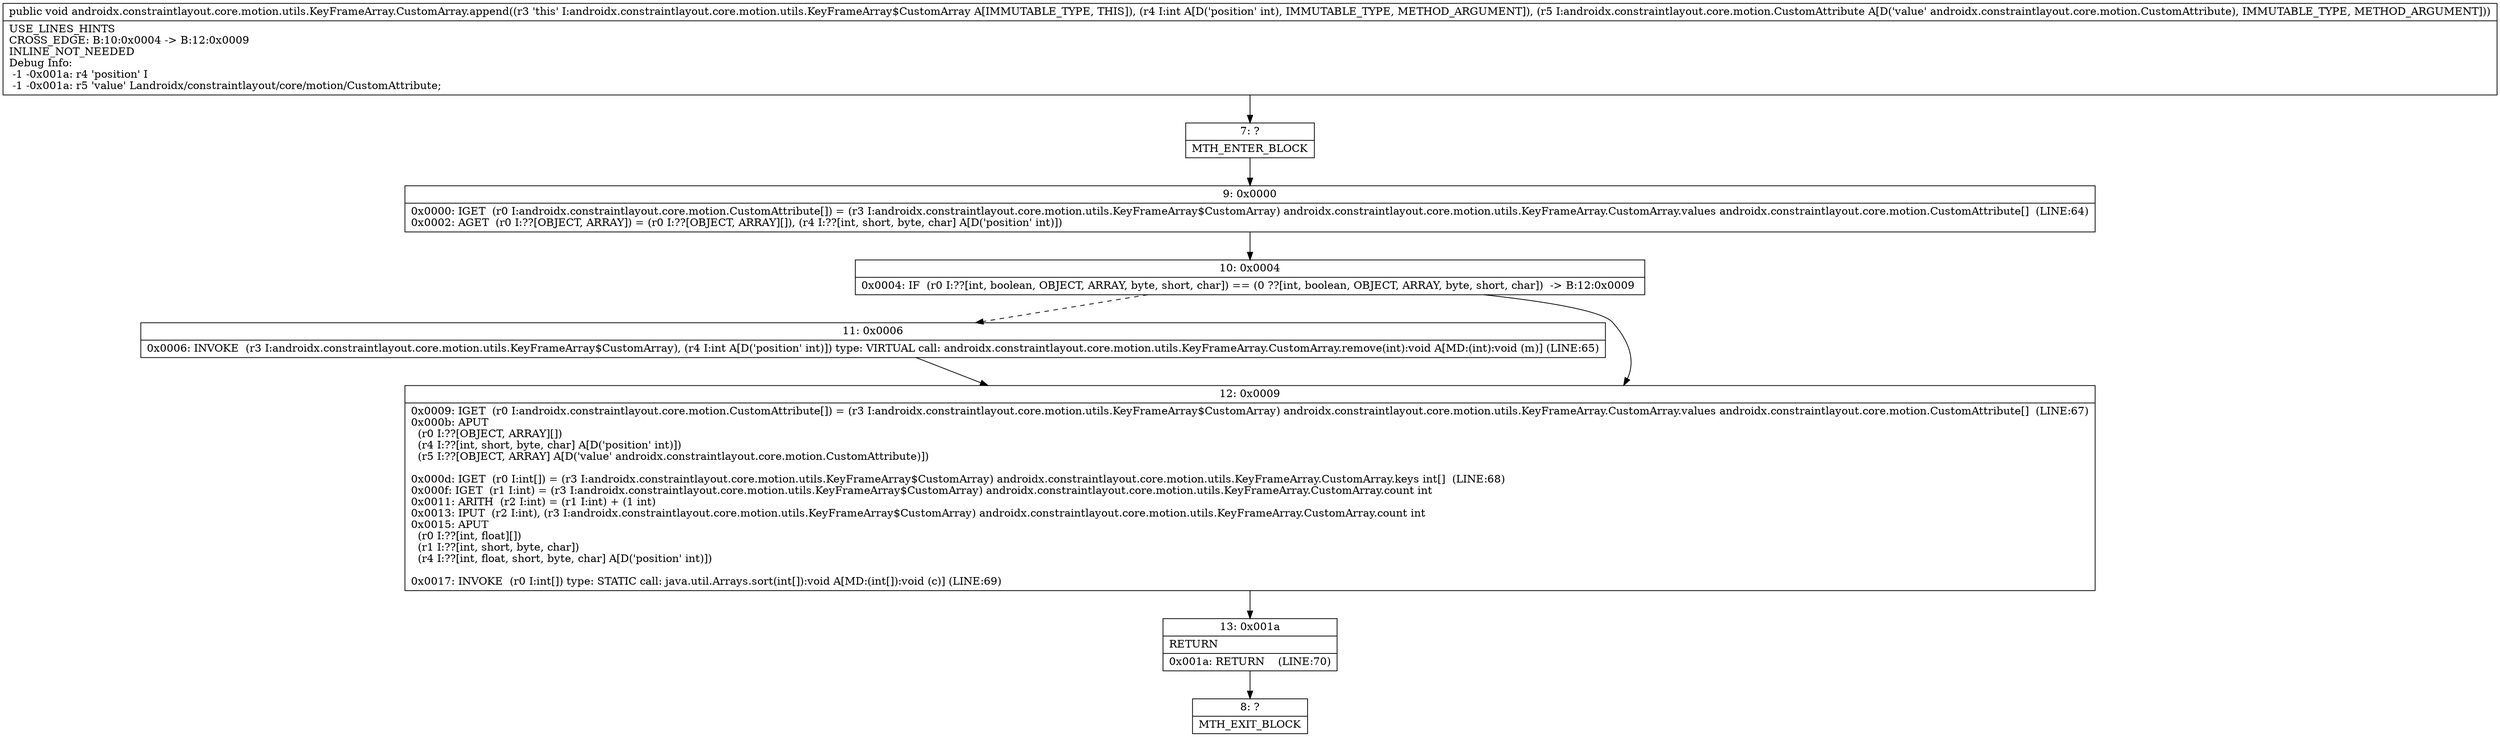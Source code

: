 digraph "CFG forandroidx.constraintlayout.core.motion.utils.KeyFrameArray.CustomArray.append(ILandroidx\/constraintlayout\/core\/motion\/CustomAttribute;)V" {
Node_7 [shape=record,label="{7\:\ ?|MTH_ENTER_BLOCK\l}"];
Node_9 [shape=record,label="{9\:\ 0x0000|0x0000: IGET  (r0 I:androidx.constraintlayout.core.motion.CustomAttribute[]) = (r3 I:androidx.constraintlayout.core.motion.utils.KeyFrameArray$CustomArray) androidx.constraintlayout.core.motion.utils.KeyFrameArray.CustomArray.values androidx.constraintlayout.core.motion.CustomAttribute[]  (LINE:64)\l0x0002: AGET  (r0 I:??[OBJECT, ARRAY]) = (r0 I:??[OBJECT, ARRAY][]), (r4 I:??[int, short, byte, char] A[D('position' int)]) \l}"];
Node_10 [shape=record,label="{10\:\ 0x0004|0x0004: IF  (r0 I:??[int, boolean, OBJECT, ARRAY, byte, short, char]) == (0 ??[int, boolean, OBJECT, ARRAY, byte, short, char])  \-\> B:12:0x0009 \l}"];
Node_11 [shape=record,label="{11\:\ 0x0006|0x0006: INVOKE  (r3 I:androidx.constraintlayout.core.motion.utils.KeyFrameArray$CustomArray), (r4 I:int A[D('position' int)]) type: VIRTUAL call: androidx.constraintlayout.core.motion.utils.KeyFrameArray.CustomArray.remove(int):void A[MD:(int):void (m)] (LINE:65)\l}"];
Node_12 [shape=record,label="{12\:\ 0x0009|0x0009: IGET  (r0 I:androidx.constraintlayout.core.motion.CustomAttribute[]) = (r3 I:androidx.constraintlayout.core.motion.utils.KeyFrameArray$CustomArray) androidx.constraintlayout.core.motion.utils.KeyFrameArray.CustomArray.values androidx.constraintlayout.core.motion.CustomAttribute[]  (LINE:67)\l0x000b: APUT  \l  (r0 I:??[OBJECT, ARRAY][])\l  (r4 I:??[int, short, byte, char] A[D('position' int)])\l  (r5 I:??[OBJECT, ARRAY] A[D('value' androidx.constraintlayout.core.motion.CustomAttribute)])\l \l0x000d: IGET  (r0 I:int[]) = (r3 I:androidx.constraintlayout.core.motion.utils.KeyFrameArray$CustomArray) androidx.constraintlayout.core.motion.utils.KeyFrameArray.CustomArray.keys int[]  (LINE:68)\l0x000f: IGET  (r1 I:int) = (r3 I:androidx.constraintlayout.core.motion.utils.KeyFrameArray$CustomArray) androidx.constraintlayout.core.motion.utils.KeyFrameArray.CustomArray.count int \l0x0011: ARITH  (r2 I:int) = (r1 I:int) + (1 int) \l0x0013: IPUT  (r2 I:int), (r3 I:androidx.constraintlayout.core.motion.utils.KeyFrameArray$CustomArray) androidx.constraintlayout.core.motion.utils.KeyFrameArray.CustomArray.count int \l0x0015: APUT  \l  (r0 I:??[int, float][])\l  (r1 I:??[int, short, byte, char])\l  (r4 I:??[int, float, short, byte, char] A[D('position' int)])\l \l0x0017: INVOKE  (r0 I:int[]) type: STATIC call: java.util.Arrays.sort(int[]):void A[MD:(int[]):void (c)] (LINE:69)\l}"];
Node_13 [shape=record,label="{13\:\ 0x001a|RETURN\l|0x001a: RETURN    (LINE:70)\l}"];
Node_8 [shape=record,label="{8\:\ ?|MTH_EXIT_BLOCK\l}"];
MethodNode[shape=record,label="{public void androidx.constraintlayout.core.motion.utils.KeyFrameArray.CustomArray.append((r3 'this' I:androidx.constraintlayout.core.motion.utils.KeyFrameArray$CustomArray A[IMMUTABLE_TYPE, THIS]), (r4 I:int A[D('position' int), IMMUTABLE_TYPE, METHOD_ARGUMENT]), (r5 I:androidx.constraintlayout.core.motion.CustomAttribute A[D('value' androidx.constraintlayout.core.motion.CustomAttribute), IMMUTABLE_TYPE, METHOD_ARGUMENT]))  | USE_LINES_HINTS\lCROSS_EDGE: B:10:0x0004 \-\> B:12:0x0009\lINLINE_NOT_NEEDED\lDebug Info:\l  \-1 \-0x001a: r4 'position' I\l  \-1 \-0x001a: r5 'value' Landroidx\/constraintlayout\/core\/motion\/CustomAttribute;\l}"];
MethodNode -> Node_7;Node_7 -> Node_9;
Node_9 -> Node_10;
Node_10 -> Node_11[style=dashed];
Node_10 -> Node_12;
Node_11 -> Node_12;
Node_12 -> Node_13;
Node_13 -> Node_8;
}

